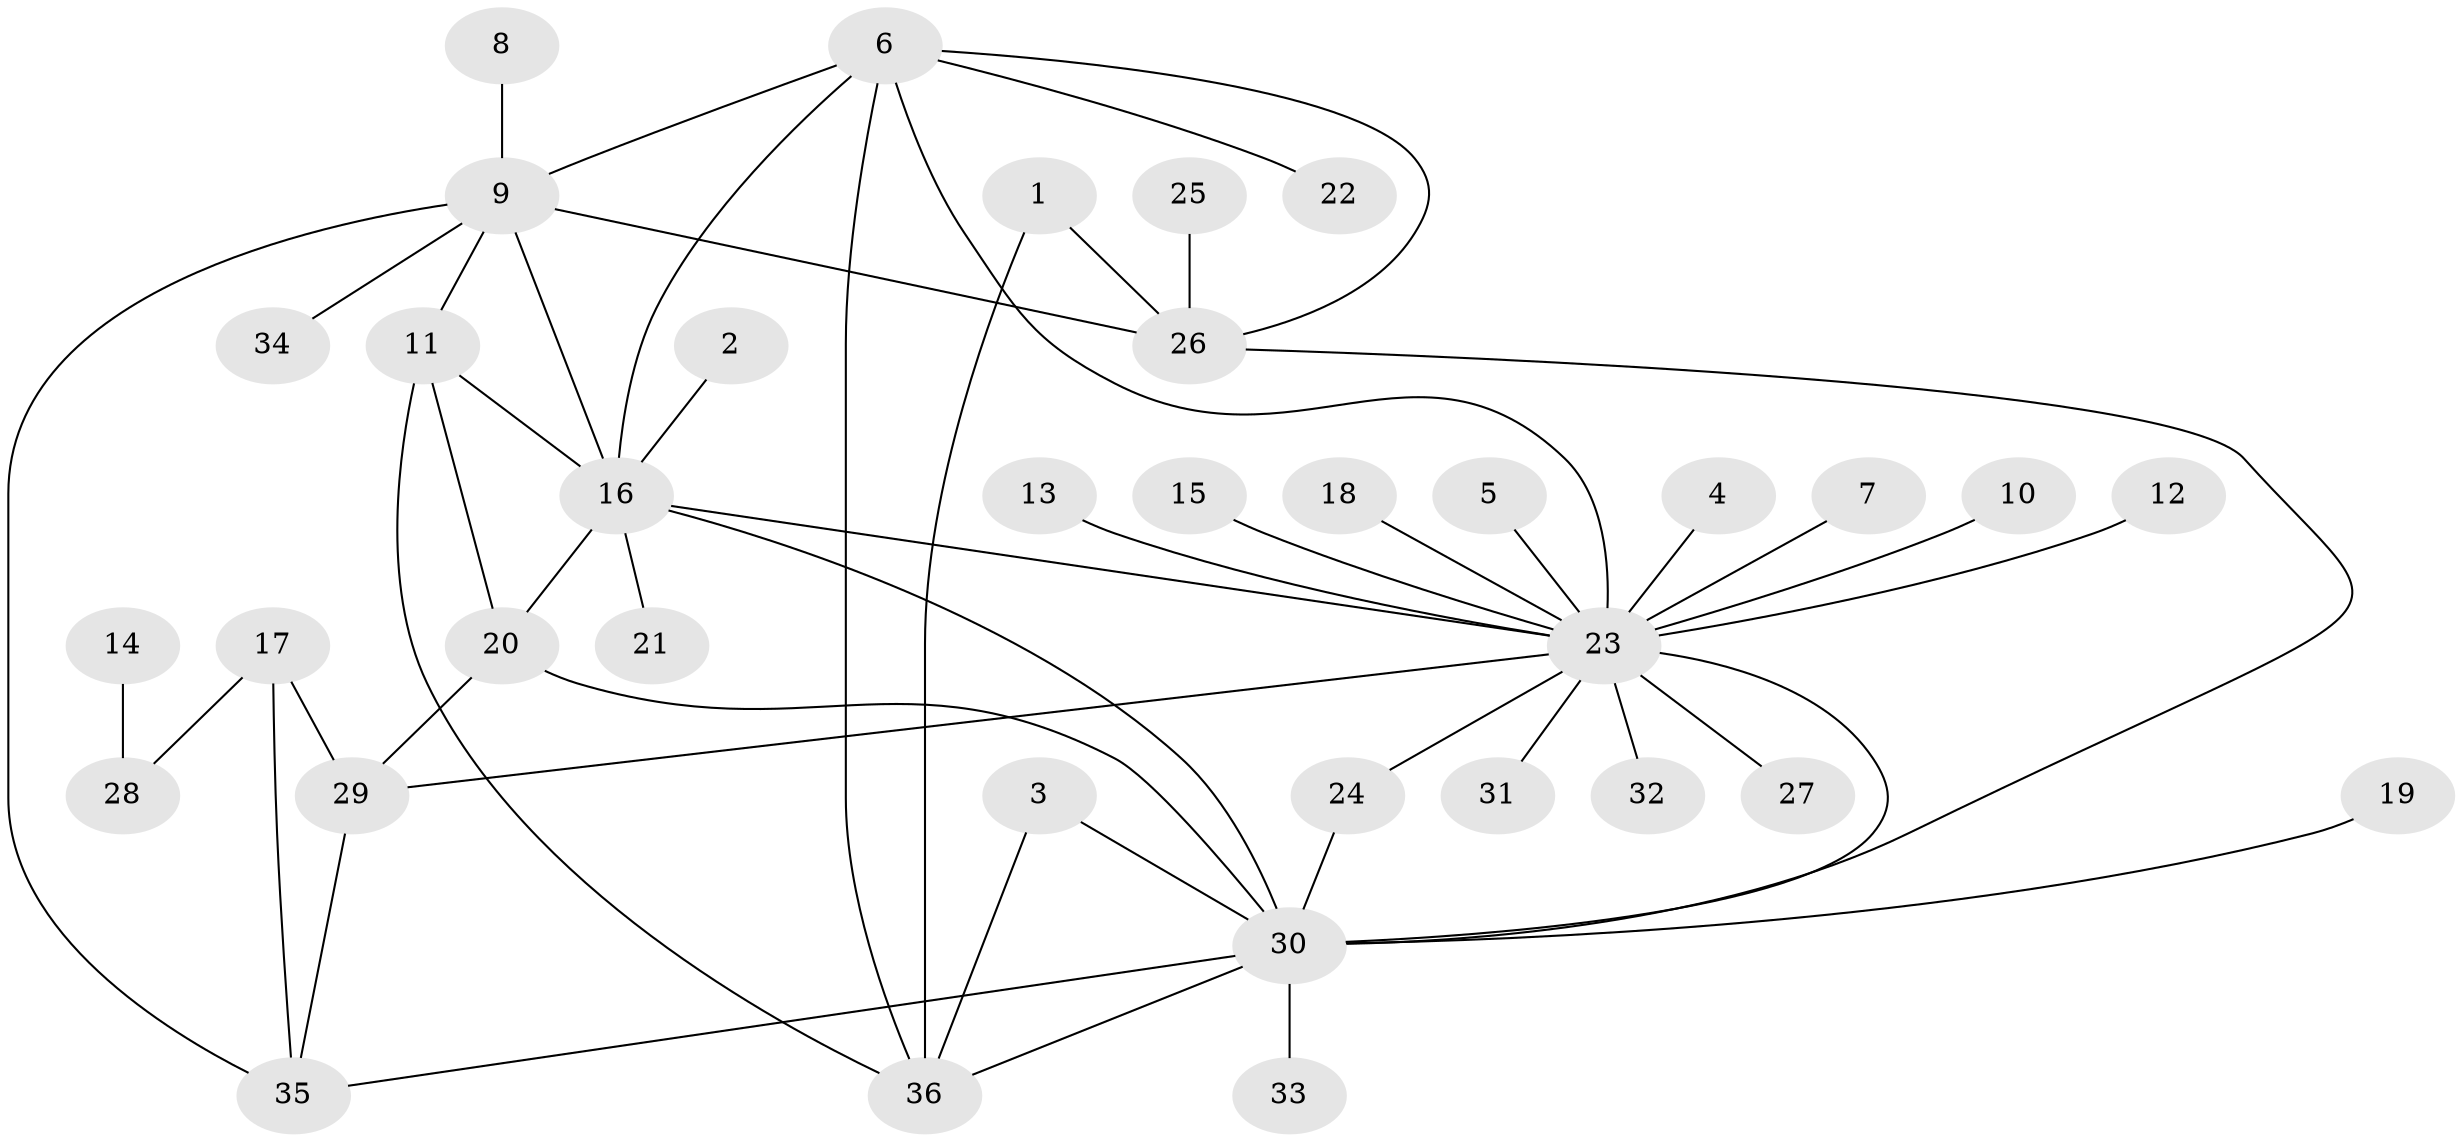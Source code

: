 // original degree distribution, {6: 0.07042253521126761, 9: 0.028169014084507043, 8: 0.014084507042253521, 5: 0.056338028169014086, 3: 0.056338028169014086, 10: 0.014084507042253521, 7: 0.014084507042253521, 2: 0.18309859154929578, 4: 0.04225352112676056, 1: 0.5211267605633803}
// Generated by graph-tools (version 1.1) at 2025/50/03/09/25 03:50:42]
// undirected, 36 vertices, 52 edges
graph export_dot {
graph [start="1"]
  node [color=gray90,style=filled];
  1;
  2;
  3;
  4;
  5;
  6;
  7;
  8;
  9;
  10;
  11;
  12;
  13;
  14;
  15;
  16;
  17;
  18;
  19;
  20;
  21;
  22;
  23;
  24;
  25;
  26;
  27;
  28;
  29;
  30;
  31;
  32;
  33;
  34;
  35;
  36;
  1 -- 26 [weight=1.0];
  1 -- 36 [weight=1.0];
  2 -- 16 [weight=1.0];
  3 -- 30 [weight=1.0];
  3 -- 36 [weight=1.0];
  4 -- 23 [weight=1.0];
  5 -- 23 [weight=1.0];
  6 -- 9 [weight=1.0];
  6 -- 16 [weight=1.0];
  6 -- 22 [weight=1.0];
  6 -- 23 [weight=1.0];
  6 -- 26 [weight=1.0];
  6 -- 36 [weight=1.0];
  7 -- 23 [weight=1.0];
  8 -- 9 [weight=1.0];
  9 -- 11 [weight=1.0];
  9 -- 16 [weight=2.0];
  9 -- 26 [weight=1.0];
  9 -- 34 [weight=1.0];
  9 -- 35 [weight=1.0];
  10 -- 23 [weight=1.0];
  11 -- 16 [weight=1.0];
  11 -- 20 [weight=1.0];
  11 -- 36 [weight=1.0];
  12 -- 23 [weight=1.0];
  13 -- 23 [weight=1.0];
  14 -- 28 [weight=1.0];
  15 -- 23 [weight=1.0];
  16 -- 20 [weight=1.0];
  16 -- 21 [weight=1.0];
  16 -- 23 [weight=1.0];
  16 -- 30 [weight=1.0];
  17 -- 28 [weight=1.0];
  17 -- 29 [weight=1.0];
  17 -- 35 [weight=1.0];
  18 -- 23 [weight=1.0];
  19 -- 30 [weight=1.0];
  20 -- 29 [weight=1.0];
  20 -- 30 [weight=1.0];
  23 -- 24 [weight=1.0];
  23 -- 27 [weight=1.0];
  23 -- 29 [weight=1.0];
  23 -- 30 [weight=2.0];
  23 -- 31 [weight=1.0];
  23 -- 32 [weight=1.0];
  24 -- 30 [weight=1.0];
  25 -- 26 [weight=1.0];
  26 -- 30 [weight=1.0];
  29 -- 35 [weight=1.0];
  30 -- 33 [weight=1.0];
  30 -- 35 [weight=1.0];
  30 -- 36 [weight=1.0];
}
